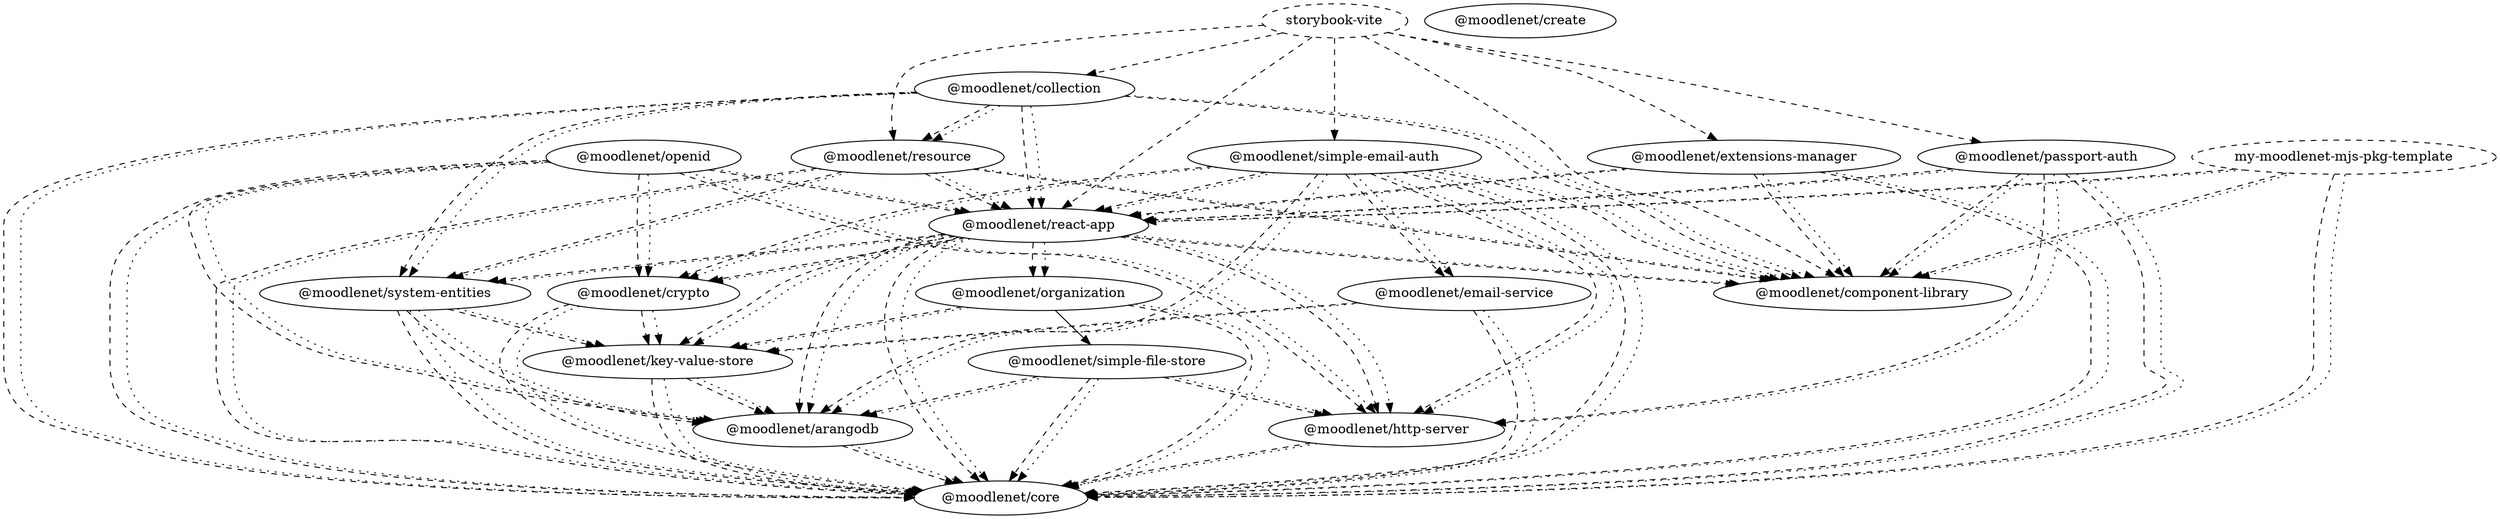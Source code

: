 digraph G {
  "@moodlenet/arangodb";
  "@moodlenet/core";
  "@moodlenet/collection";
  "@moodlenet/component-library";
  "@moodlenet/resource";
  "@moodlenet/system-entities";
  "@moodlenet/react-app";
  "@moodlenet/create";
  "@moodlenet/crypto";
  "@moodlenet/key-value-store";
  "@moodlenet/email-service";
  "@moodlenet/extensions-manager";
  "@moodlenet/http-server";
  "my-moodlenet-mjs-pkg-template" [ style = "dashed" ];
  "@moodlenet/openid";
  "@moodlenet/organization";
  "@moodlenet/simple-file-store";
  "@moodlenet/passport-auth";
  "@moodlenet/simple-email-auth";
  "storybook-vite" [ style = "dashed" ];
  "@moodlenet/arangodb" -> "@moodlenet/core" [ style = "dashed" ];
  "@moodlenet/arangodb" -> "@moodlenet/core" [ style = "dotted" ];
  "@moodlenet/collection" -> "@moodlenet/component-library" [ style = "dashed" ];
  "@moodlenet/collection" -> "@moodlenet/resource" [ style = "dashed" ];
  "@moodlenet/collection" -> "@moodlenet/system-entities" [ style = "dashed" ];
  "@moodlenet/collection" -> "@moodlenet/core" [ style = "dashed" ];
  "@moodlenet/collection" -> "@moodlenet/react-app" [ style = "dashed" ];
  "@moodlenet/collection" -> "@moodlenet/component-library" [ style = "dotted" ];
  "@moodlenet/collection" -> "@moodlenet/resource" [ style = "dotted" ];
  "@moodlenet/collection" -> "@moodlenet/system-entities" [ style = "dotted" ];
  "@moodlenet/collection" -> "@moodlenet/core" [ style = "dotted" ];
  "@moodlenet/collection" -> "@moodlenet/react-app" [ style = "dotted" ];
  "@moodlenet/crypto" -> "@moodlenet/core" [ style = "dashed" ];
  "@moodlenet/crypto" -> "@moodlenet/key-value-store" [ style = "dashed" ];
  "@moodlenet/crypto" -> "@moodlenet/core" [ style = "dotted" ];
  "@moodlenet/crypto" -> "@moodlenet/key-value-store" [ style = "dotted" ];
  "@moodlenet/email-service" -> "@moodlenet/core" [ style = "dashed" ];
  "@moodlenet/email-service" -> "@moodlenet/key-value-store" [ style = "dashed" ];
  "@moodlenet/email-service" -> "@moodlenet/core" [ style = "dotted" ];
  "@moodlenet/email-service" -> "@moodlenet/key-value-store" [ style = "dotted" ];
  "@moodlenet/extensions-manager" -> "@moodlenet/component-library" [ style = "dashed" ];
  "@moodlenet/extensions-manager" -> "@moodlenet/core" [ style = "dashed" ];
  "@moodlenet/extensions-manager" -> "@moodlenet/react-app" [ style = "dashed" ];
  "@moodlenet/extensions-manager" -> "@moodlenet/component-library" [ style = "dotted" ];
  "@moodlenet/extensions-manager" -> "@moodlenet/core" [ style = "dotted" ];
  "@moodlenet/extensions-manager" -> "@moodlenet/react-app" [ style = "dotted" ];
  "@moodlenet/http-server" -> "@moodlenet/core" [ style = "dashed" ];
  "@moodlenet/http-server" -> "@moodlenet/core" [ style = "dotted" ];
  "@moodlenet/key-value-store" -> "@moodlenet/arangodb" [ style = "dashed" ];
  "@moodlenet/key-value-store" -> "@moodlenet/core" [ style = "dashed" ];
  "@moodlenet/key-value-store" -> "@moodlenet/arangodb" [ style = "dotted" ];
  "@moodlenet/key-value-store" -> "@moodlenet/core" [ style = "dotted" ];
  "my-moodlenet-mjs-pkg-template" -> "@moodlenet/component-library" [ style = "dashed" ];
  "my-moodlenet-mjs-pkg-template" -> "@moodlenet/core" [ style = "dashed" ];
  "my-moodlenet-mjs-pkg-template" -> "@moodlenet/react-app" [ style = "dashed" ];
  "my-moodlenet-mjs-pkg-template" -> "@moodlenet/component-library" [ style = "dotted" ];
  "my-moodlenet-mjs-pkg-template" -> "@moodlenet/core" [ style = "dotted" ];
  "my-moodlenet-mjs-pkg-template" -> "@moodlenet/react-app" [ style = "dotted" ];
  "@moodlenet/openid" -> "@moodlenet/http-server" [ style = "dashed" ];
  "@moodlenet/openid" -> "@moodlenet/arangodb" [ style = "dashed" ];
  "@moodlenet/openid" -> "@moodlenet/core" [ style = "dashed" ];
  "@moodlenet/openid" -> "@moodlenet/crypto" [ style = "dashed" ];
  "@moodlenet/openid" -> "@moodlenet/react-app" [ style = "dashed" ];
  "@moodlenet/openid" -> "@moodlenet/http-server" [ style = "dotted" ];
  "@moodlenet/openid" -> "@moodlenet/arangodb" [ style = "dotted" ];
  "@moodlenet/openid" -> "@moodlenet/core" [ style = "dotted" ];
  "@moodlenet/openid" -> "@moodlenet/crypto" [ style = "dotted" ];
  "@moodlenet/openid" -> "@moodlenet/react-app" [ style = "dotted" ];
  "@moodlenet/organization" -> "@moodlenet/simple-file-store";
  "@moodlenet/organization" -> "@moodlenet/core" [ style = "dashed" ];
  "@moodlenet/organization" -> "@moodlenet/key-value-store" [ style = "dashed" ];
  "@moodlenet/organization" -> "@moodlenet/core" [ style = "dotted" ];
  "@moodlenet/organization" -> "@moodlenet/key-value-store" [ style = "dotted" ];
  "@moodlenet/passport-auth" -> "@moodlenet/component-library" [ style = "dashed" ];
  "@moodlenet/passport-auth" -> "@moodlenet/core" [ style = "dashed" ];
  "@moodlenet/passport-auth" -> "@moodlenet/http-server" [ style = "dashed" ];
  "@moodlenet/passport-auth" -> "@moodlenet/react-app" [ style = "dashed" ];
  "@moodlenet/passport-auth" -> "@moodlenet/component-library" [ style = "dotted" ];
  "@moodlenet/passport-auth" -> "@moodlenet/core" [ style = "dotted" ];
  "@moodlenet/passport-auth" -> "@moodlenet/http-server" [ style = "dotted" ];
  "@moodlenet/passport-auth" -> "@moodlenet/react-app" [ style = "dotted" ];
  "@moodlenet/react-app" -> "@moodlenet/arangodb" [ style = "dashed" ];
  "@moodlenet/react-app" -> "@moodlenet/component-library" [ style = "dashed" ];
  "@moodlenet/react-app" -> "@moodlenet/core" [ style = "dashed" ];
  "@moodlenet/react-app" -> "@moodlenet/crypto" [ style = "dashed" ];
  "@moodlenet/react-app" -> "@moodlenet/http-server" [ style = "dashed" ];
  "@moodlenet/react-app" -> "@moodlenet/key-value-store" [ style = "dashed" ];
  "@moodlenet/react-app" -> "@moodlenet/organization" [ style = "dashed" ];
  "@moodlenet/react-app" -> "@moodlenet/system-entities" [ style = "dashed" ];
  "@moodlenet/react-app" -> "@moodlenet/arangodb" [ style = "dotted" ];
  "@moodlenet/react-app" -> "@moodlenet/component-library" [ style = "dotted" ];
  "@moodlenet/react-app" -> "@moodlenet/core" [ style = "dotted" ];
  "@moodlenet/react-app" -> "@moodlenet/crypto" [ style = "dotted" ];
  "@moodlenet/react-app" -> "@moodlenet/http-server" [ style = "dotted" ];
  "@moodlenet/react-app" -> "@moodlenet/key-value-store" [ style = "dotted" ];
  "@moodlenet/react-app" -> "@moodlenet/organization" [ style = "dotted" ];
  "@moodlenet/react-app" -> "@moodlenet/system-entities" [ style = "dotted" ];
  "@moodlenet/resource" -> "@moodlenet/component-library" [ style = "dashed" ];
  "@moodlenet/resource" -> "@moodlenet/system-entities" [ style = "dashed" ];
  "@moodlenet/resource" -> "@moodlenet/core" [ style = "dashed" ];
  "@moodlenet/resource" -> "@moodlenet/react-app" [ style = "dashed" ];
  "@moodlenet/resource" -> "@moodlenet/component-library" [ style = "dotted" ];
  "@moodlenet/resource" -> "@moodlenet/system-entities" [ style = "dotted" ];
  "@moodlenet/resource" -> "@moodlenet/core" [ style = "dotted" ];
  "@moodlenet/resource" -> "@moodlenet/react-app" [ style = "dotted" ];
  "@moodlenet/simple-email-auth" -> "@moodlenet/arangodb" [ style = "dashed" ];
  "@moodlenet/simple-email-auth" -> "@moodlenet/component-library" [ style = "dashed" ];
  "@moodlenet/simple-email-auth" -> "@moodlenet/core" [ style = "dashed" ];
  "@moodlenet/simple-email-auth" -> "@moodlenet/crypto" [ style = "dashed" ];
  "@moodlenet/simple-email-auth" -> "@moodlenet/email-service" [ style = "dashed" ];
  "@moodlenet/simple-email-auth" -> "@moodlenet/http-server" [ style = "dashed" ];
  "@moodlenet/simple-email-auth" -> "@moodlenet/react-app" [ style = "dashed" ];
  "@moodlenet/simple-email-auth" -> "@moodlenet/arangodb" [ style = "dotted" ];
  "@moodlenet/simple-email-auth" -> "@moodlenet/component-library" [ style = "dotted" ];
  "@moodlenet/simple-email-auth" -> "@moodlenet/core" [ style = "dotted" ];
  "@moodlenet/simple-email-auth" -> "@moodlenet/crypto" [ style = "dotted" ];
  "@moodlenet/simple-email-auth" -> "@moodlenet/email-service" [ style = "dotted" ];
  "@moodlenet/simple-email-auth" -> "@moodlenet/http-server" [ style = "dotted" ];
  "@moodlenet/simple-email-auth" -> "@moodlenet/react-app" [ style = "dotted" ];
  "@moodlenet/simple-file-store" -> "@moodlenet/arangodb" [ style = "dashed" ];
  "@moodlenet/simple-file-store" -> "@moodlenet/core" [ style = "dashed" ];
  "@moodlenet/simple-file-store" -> "@moodlenet/http-server" [ style = "dashed" ];
  "@moodlenet/simple-file-store" -> "@moodlenet/arangodb" [ style = "dotted" ];
  "@moodlenet/simple-file-store" -> "@moodlenet/core" [ style = "dotted" ];
  "@moodlenet/simple-file-store" -> "@moodlenet/http-server" [ style = "dotted" ];
  "storybook-vite" -> "@moodlenet/component-library" [ style = "dashed" ];
  "storybook-vite" -> "@moodlenet/extensions-manager" [ style = "dashed" ];
  "storybook-vite" -> "@moodlenet/passport-auth" [ style = "dashed" ];
  "storybook-vite" -> "@moodlenet/react-app" [ style = "dashed" ];
  "storybook-vite" -> "@moodlenet/simple-email-auth" [ style = "dashed" ];
  "storybook-vite" -> "@moodlenet/resource" [ style = "dashed" ];
  "storybook-vite" -> "@moodlenet/collection" [ style = "dashed" ];
  "@moodlenet/system-entities" -> "@moodlenet/arangodb" [ style = "dashed" ];
  "@moodlenet/system-entities" -> "@moodlenet/core" [ style = "dashed" ];
  "@moodlenet/system-entities" -> "@moodlenet/key-value-store" [ style = "dashed" ];
  "@moodlenet/system-entities" -> "@moodlenet/arangodb" [ style = "dotted" ];
  "@moodlenet/system-entities" -> "@moodlenet/core" [ style = "dotted" ];
  "@moodlenet/system-entities" -> "@moodlenet/key-value-store" [ style = "dotted" ];
}
